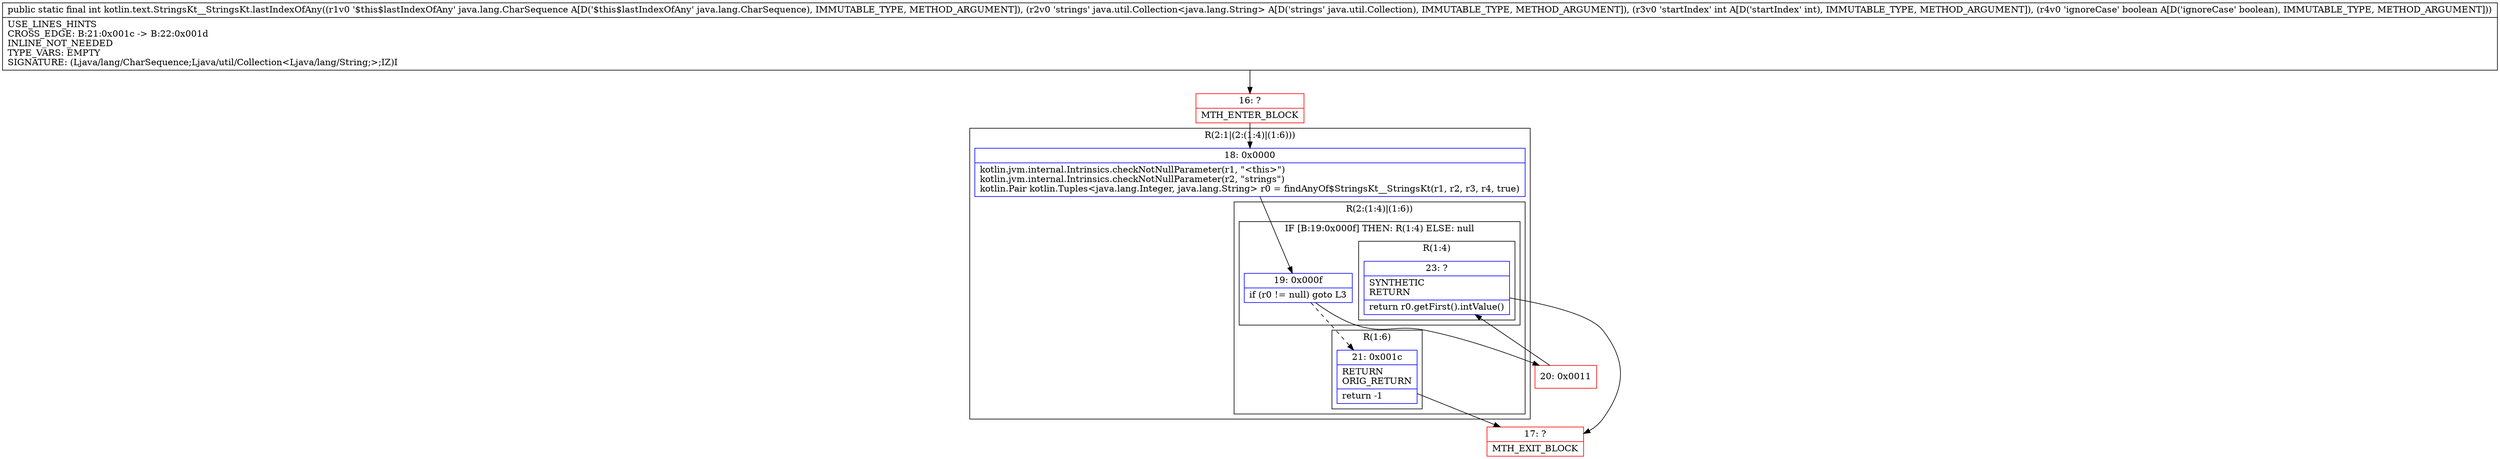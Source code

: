 digraph "CFG forkotlin.text.StringsKt__StringsKt.lastIndexOfAny(Ljava\/lang\/CharSequence;Ljava\/util\/Collection;IZ)I" {
subgraph cluster_Region_1465166563 {
label = "R(2:1|(2:(1:4)|(1:6)))";
node [shape=record,color=blue];
Node_18 [shape=record,label="{18\:\ 0x0000|kotlin.jvm.internal.Intrinsics.checkNotNullParameter(r1, \"\<this\>\")\lkotlin.jvm.internal.Intrinsics.checkNotNullParameter(r2, \"strings\")\lkotlin.Pair kotlin.Tuples\<java.lang.Integer, java.lang.String\> r0 = findAnyOf$StringsKt__StringsKt(r1, r2, r3, r4, true)\l}"];
subgraph cluster_Region_1532244337 {
label = "R(2:(1:4)|(1:6))";
node [shape=record,color=blue];
subgraph cluster_IfRegion_1246185169 {
label = "IF [B:19:0x000f] THEN: R(1:4) ELSE: null";
node [shape=record,color=blue];
Node_19 [shape=record,label="{19\:\ 0x000f|if (r0 != null) goto L3\l}"];
subgraph cluster_Region_1340776115 {
label = "R(1:4)";
node [shape=record,color=blue];
Node_23 [shape=record,label="{23\:\ ?|SYNTHETIC\lRETURN\l|return r0.getFirst().intValue()\l}"];
}
}
subgraph cluster_Region_252030603 {
label = "R(1:6)";
node [shape=record,color=blue];
Node_21 [shape=record,label="{21\:\ 0x001c|RETURN\lORIG_RETURN\l|return \-1\l}"];
}
}
}
Node_16 [shape=record,color=red,label="{16\:\ ?|MTH_ENTER_BLOCK\l}"];
Node_20 [shape=record,color=red,label="{20\:\ 0x0011}"];
Node_17 [shape=record,color=red,label="{17\:\ ?|MTH_EXIT_BLOCK\l}"];
MethodNode[shape=record,label="{public static final int kotlin.text.StringsKt__StringsKt.lastIndexOfAny((r1v0 '$this$lastIndexOfAny' java.lang.CharSequence A[D('$this$lastIndexOfAny' java.lang.CharSequence), IMMUTABLE_TYPE, METHOD_ARGUMENT]), (r2v0 'strings' java.util.Collection\<java.lang.String\> A[D('strings' java.util.Collection), IMMUTABLE_TYPE, METHOD_ARGUMENT]), (r3v0 'startIndex' int A[D('startIndex' int), IMMUTABLE_TYPE, METHOD_ARGUMENT]), (r4v0 'ignoreCase' boolean A[D('ignoreCase' boolean), IMMUTABLE_TYPE, METHOD_ARGUMENT]))  | USE_LINES_HINTS\lCROSS_EDGE: B:21:0x001c \-\> B:22:0x001d\lINLINE_NOT_NEEDED\lTYPE_VARS: EMPTY\lSIGNATURE: (Ljava\/lang\/CharSequence;Ljava\/util\/Collection\<Ljava\/lang\/String;\>;IZ)I\l}"];
MethodNode -> Node_16;Node_18 -> Node_19;
Node_19 -> Node_20;
Node_19 -> Node_21[style=dashed];
Node_23 -> Node_17;
Node_21 -> Node_17;
Node_16 -> Node_18;
Node_20 -> Node_23;
}

